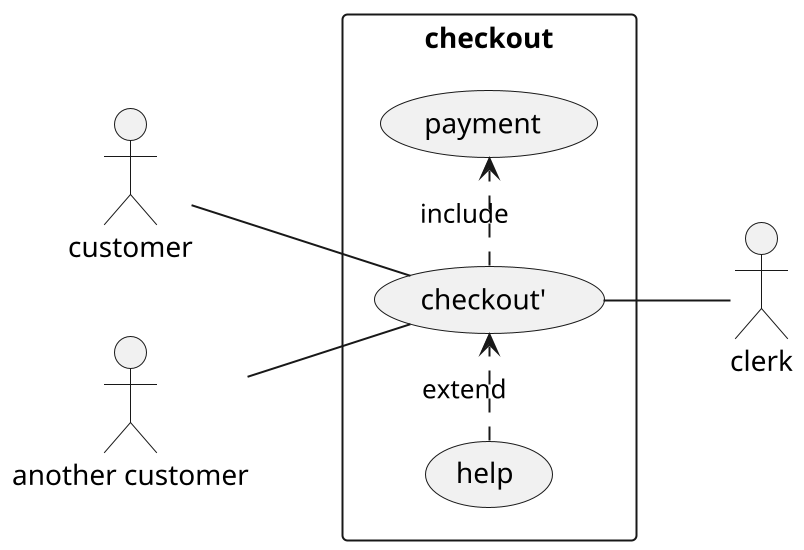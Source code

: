 @startuml testPreview
scale 2
left to right direction
skinparam PackageStyle rect
actor customer
actor "another customer" as au
actor clerk
rectangle checkout {
    customer -- (checkout')
    au -- (checkout')
    (checkout') .> (payment): include
    (help) .> (checkout'): extend
    (checkout') -- clerk
}
@enduml